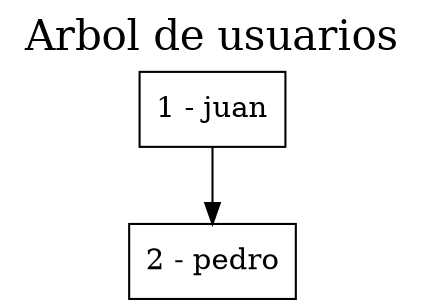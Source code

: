 digraph grafica{
rankdir=TB;graph[label="Arbol de usuarios", labelloc=t, fontsize=20]
node [shape = record, style=filled, fillcolor=white];
nodo1[ label ="1 - juan"];
nodo2 [ label ="2 - pedro"];
nodo1->nodo2
}
